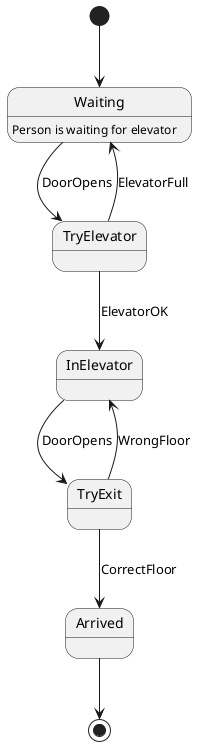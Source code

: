 @startuml

[*] --> Waiting

Waiting --> TryElevator : DoorOpens
Waiting: Person is waiting for elevator

TryElevator --> Waiting : ElevatorFull
TryElevator --> InElevator : ElevatorOK

InElevator --> TryExit : DoorOpens

TryExit --> Arrived : CorrectFloor
TryExit --> InElevator : WrongFloor

Arrived --> [*]

@enduml
